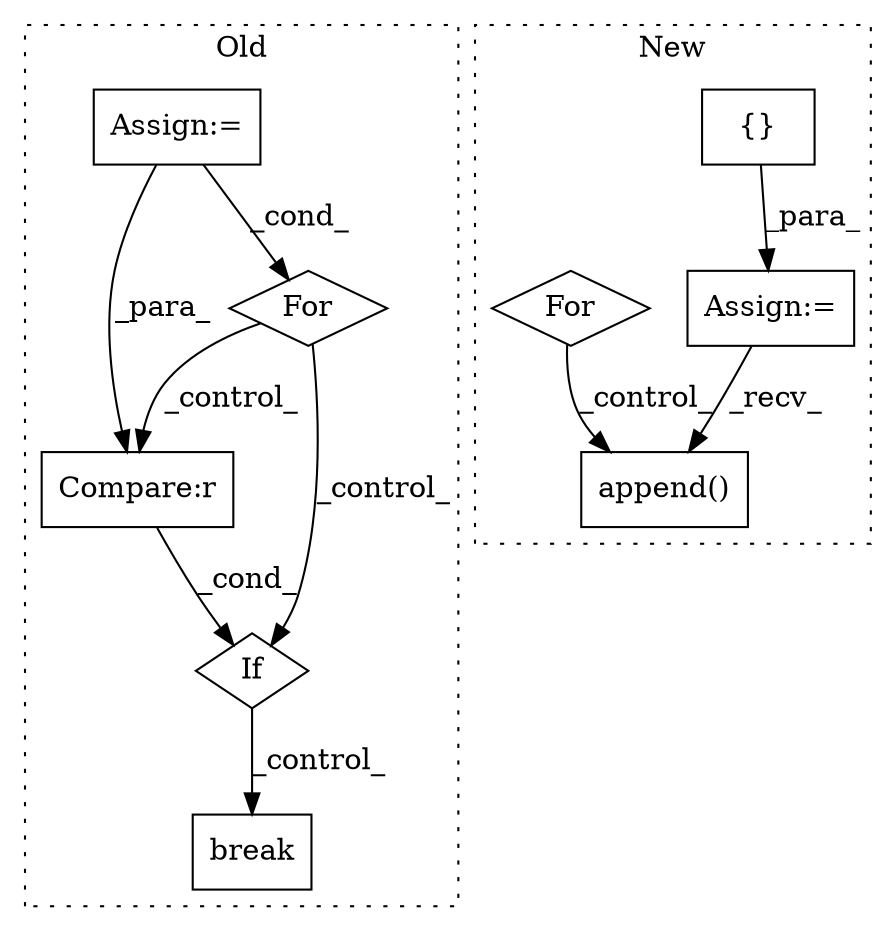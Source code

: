 digraph G {
subgraph cluster0 {
1 [label="break" a="94" s="1641" l="5" shape="box"];
4 [label="If" a="96" s="1572" l="3" shape="diamond"];
5 [label="Compare:r" a="40" s="1575" l="25" shape="box"];
7 [label="For" a="107" s="1425,1451" l="4,10" shape="diamond"];
9 [label="Assign:=" a="68" s="1293" l="3" shape="box"];
label = "Old";
style="dotted";
}
subgraph cluster1 {
2 [label="{}" a="59" s="2981,2981" l="2,1" shape="box"];
3 [label="Assign:=" a="68" s="2978" l="3" shape="box"];
6 [label="append()" a="75" s="3100,3136" l="16,1" shape="box"];
8 [label="For" a="107" s="2988,3035" l="4,10" shape="diamond"];
label = "New";
style="dotted";
}
2 -> 3 [label="_para_"];
3 -> 6 [label="_recv_"];
4 -> 1 [label="_control_"];
5 -> 4 [label="_cond_"];
7 -> 5 [label="_control_"];
7 -> 4 [label="_control_"];
8 -> 6 [label="_control_"];
9 -> 7 [label="_cond_"];
9 -> 5 [label="_para_"];
}